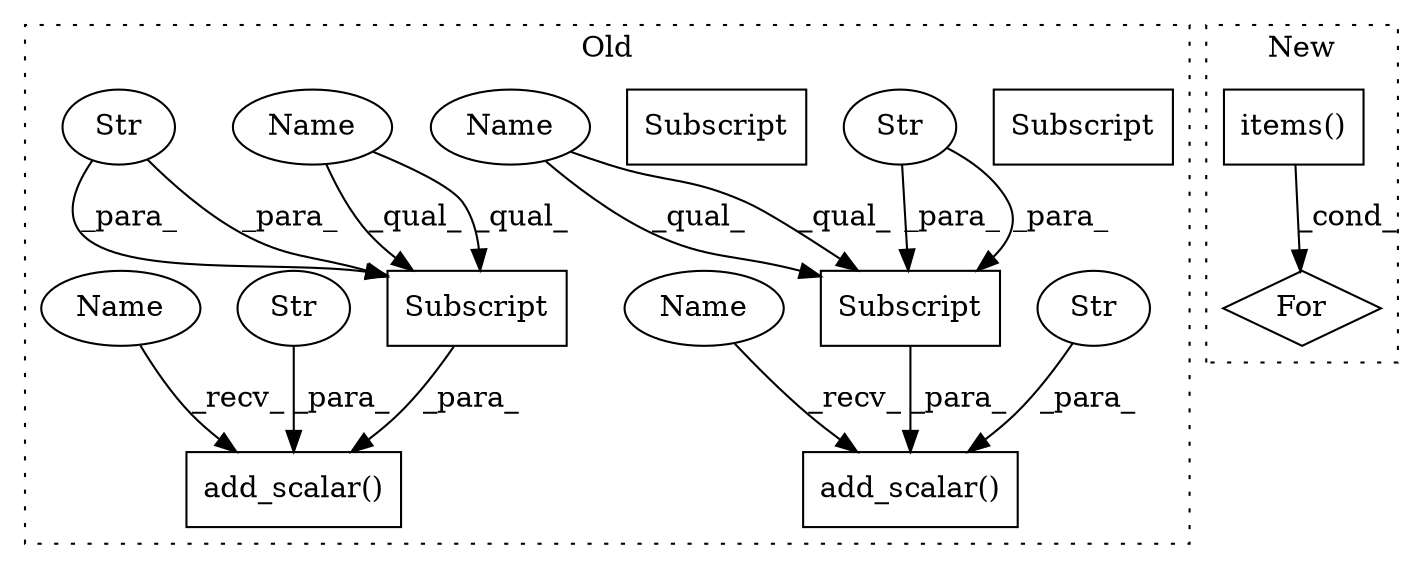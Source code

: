 digraph G {
subgraph cluster0 {
1 [label="add_scalar()" a="75" s="10262,10340" l="18,1" shape="box"];
3 [label="Str" a="66" s="10280" l="15" shape="ellipse"];
5 [label="Subscript" a="63" s="10297,0" l="19,0" shape="box"];
6 [label="Str" a="66" s="10306" l="9" shape="ellipse"];
7 [label="Subscript" a="63" s="10209,0" l="19,0" shape="box"];
8 [label="Str" a="66" s="10218" l="9" shape="ellipse"];
9 [label="add_scalar()" a="75" s="10174,10252" l="18,1" shape="box"];
10 [label="Str" a="66" s="10192" l="15" shape="ellipse"];
11 [label="Name" a="87" s="10297" l="8" shape="ellipse"];
12 [label="Subscript" a="63" s="10209,0" l="19,0" shape="box"];
13 [label="Name" a="87" s="10209" l="8" shape="ellipse"];
14 [label="Subscript" a="63" s="10297,0" l="19,0" shape="box"];
15 [label="Name" a="87" s="10262" l="6" shape="ellipse"];
16 [label="Name" a="87" s="10174" l="6" shape="ellipse"];
label = "Old";
style="dotted";
}
subgraph cluster1 {
2 [label="For" a="107" s="9825,9857" l="4,14" shape="diamond"];
4 [label="items()" a="75" s="9841" l="16" shape="box"];
label = "New";
style="dotted";
}
3 -> 1 [label="_para_"];
4 -> 2 [label="_cond_"];
6 -> 14 [label="_para_"];
6 -> 14 [label="_para_"];
8 -> 12 [label="_para_"];
8 -> 12 [label="_para_"];
10 -> 9 [label="_para_"];
11 -> 14 [label="_qual_"];
11 -> 14 [label="_qual_"];
12 -> 9 [label="_para_"];
13 -> 12 [label="_qual_"];
13 -> 12 [label="_qual_"];
14 -> 1 [label="_para_"];
15 -> 1 [label="_recv_"];
16 -> 9 [label="_recv_"];
}